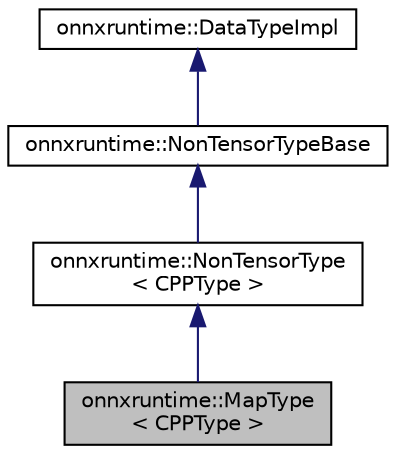 digraph "onnxruntime::MapType&lt; CPPType &gt;"
{
  edge [fontname="Helvetica",fontsize="10",labelfontname="Helvetica",labelfontsize="10"];
  node [fontname="Helvetica",fontsize="10",shape=record];
  Node0 [label="onnxruntime::MapType\l\< CPPType \>",height=0.2,width=0.4,color="black", fillcolor="grey75", style="filled", fontcolor="black"];
  Node1 -> Node0 [dir="back",color="midnightblue",fontsize="10",style="solid",fontname="Helvetica"];
  Node1 [label="onnxruntime::NonTensorType\l\< CPPType \>",height=0.2,width=0.4,color="black", fillcolor="white", style="filled",URL="$classonnxruntime_1_1NonTensorType.html"];
  Node2 -> Node1 [dir="back",color="midnightblue",fontsize="10",style="solid",fontname="Helvetica"];
  Node2 [label="onnxruntime::NonTensorTypeBase",height=0.2,width=0.4,color="black", fillcolor="white", style="filled",URL="$classonnxruntime_1_1NonTensorTypeBase.html",tooltip="Base type for all non-tensors, maps, sequences and opaques. "];
  Node3 -> Node2 [dir="back",color="midnightblue",fontsize="10",style="solid",fontname="Helvetica"];
  Node3 [label="onnxruntime::DataTypeImpl",height=0.2,width=0.4,color="black", fillcolor="white", style="filled",URL="$classonnxruntime_1_1DataTypeImpl.html",tooltip="Base class for MLDataType. "];
}
